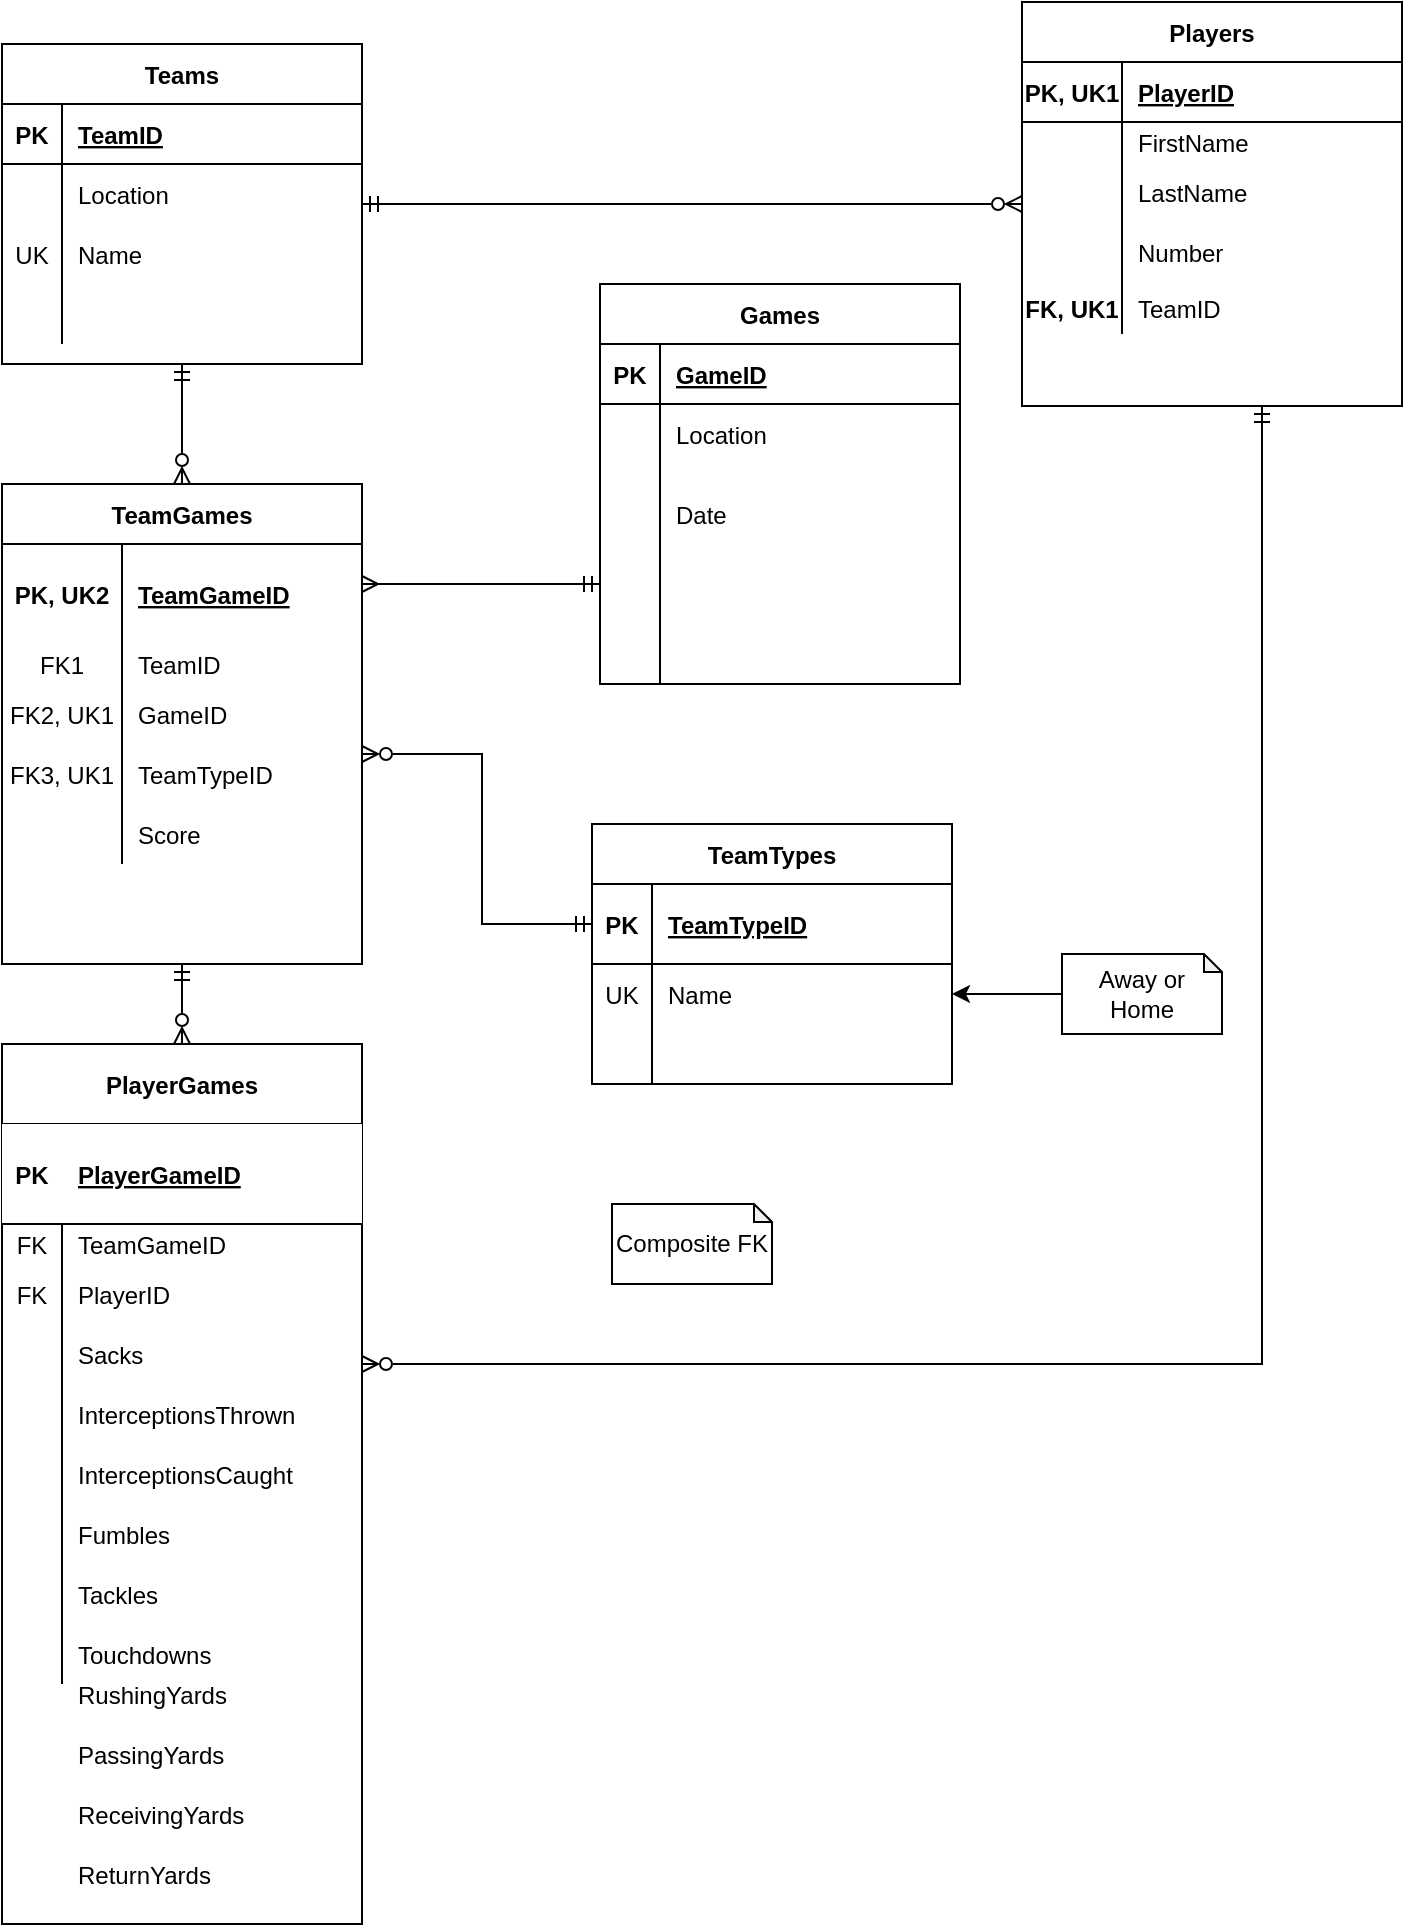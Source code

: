 <mxfile version="15.6.6" type="github">
  <diagram id="rpLcO44KEPqg9fNIF_PO" name="Page-1">
    <mxGraphModel dx="870" dy="626" grid="1" gridSize="10" guides="1" tooltips="1" connect="1" arrows="1" fold="1" page="1" pageScale="1" pageWidth="850" pageHeight="1100" math="0" shadow="0">
      <root>
        <mxCell id="0" />
        <mxCell id="1" parent="0" />
        <mxCell id="sva5IwoeSGfi5e30WyxT-1" style="rounded=0;orthogonalLoop=1;jettySize=auto;html=1;startArrow=ERmandOne;startFill=0;endArrow=ERzeroToMany;endFill=0;strokeColor=default;labelBackgroundColor=default;fontColor=default;" edge="1" parent="1" source="sva5IwoeSGfi5e30WyxT-2" target="sva5IwoeSGfi5e30WyxT-15">
          <mxGeometry relative="1" as="geometry">
            <mxPoint x="280" y="104" as="targetPoint" />
            <mxPoint x="220" y="111.6" as="sourcePoint" />
          </mxGeometry>
        </mxCell>
        <mxCell id="sva5IwoeSGfi5e30WyxT-2" value="Teams" style="shape=table;startSize=30;container=1;collapsible=1;childLayout=tableLayout;fixedRows=1;rowLines=0;fontStyle=1;align=center;resizeLast=1;" vertex="1" parent="1">
          <mxGeometry x="40" y="40" width="180" height="160" as="geometry" />
        </mxCell>
        <mxCell id="sva5IwoeSGfi5e30WyxT-3" value="" style="shape=partialRectangle;collapsible=0;dropTarget=0;pointerEvents=0;fillColor=none;top=0;left=0;bottom=1;right=0;points=[[0,0.5],[1,0.5]];portConstraint=eastwest;align=center;" vertex="1" parent="sva5IwoeSGfi5e30WyxT-2">
          <mxGeometry y="30" width="180" height="30" as="geometry" />
        </mxCell>
        <mxCell id="sva5IwoeSGfi5e30WyxT-4" value="PK" style="shape=partialRectangle;connectable=0;fillColor=none;top=0;left=0;bottom=0;right=0;fontStyle=1;overflow=hidden;align=center;" vertex="1" parent="sva5IwoeSGfi5e30WyxT-3">
          <mxGeometry width="30" height="30" as="geometry">
            <mxRectangle width="30" height="30" as="alternateBounds" />
          </mxGeometry>
        </mxCell>
        <mxCell id="sva5IwoeSGfi5e30WyxT-5" value="TeamID" style="shape=partialRectangle;connectable=0;fillColor=none;top=0;left=0;bottom=0;right=0;align=left;spacingLeft=6;fontStyle=5;overflow=hidden;" vertex="1" parent="sva5IwoeSGfi5e30WyxT-3">
          <mxGeometry x="30" width="150" height="30" as="geometry">
            <mxRectangle width="150" height="30" as="alternateBounds" />
          </mxGeometry>
        </mxCell>
        <mxCell id="sva5IwoeSGfi5e30WyxT-6" value="" style="shape=partialRectangle;collapsible=0;dropTarget=0;pointerEvents=0;fillColor=none;top=0;left=0;bottom=0;right=0;points=[[0,0.5],[1,0.5]];portConstraint=eastwest;align=center;" vertex="1" parent="sva5IwoeSGfi5e30WyxT-2">
          <mxGeometry y="60" width="180" height="30" as="geometry" />
        </mxCell>
        <mxCell id="sva5IwoeSGfi5e30WyxT-7" value="" style="shape=partialRectangle;connectable=0;fillColor=none;top=0;left=0;bottom=0;right=0;editable=1;overflow=hidden;align=center;" vertex="1" parent="sva5IwoeSGfi5e30WyxT-6">
          <mxGeometry width="30" height="30" as="geometry">
            <mxRectangle width="30" height="30" as="alternateBounds" />
          </mxGeometry>
        </mxCell>
        <mxCell id="sva5IwoeSGfi5e30WyxT-8" value="Location" style="shape=partialRectangle;connectable=0;fillColor=none;top=0;left=0;bottom=0;right=0;align=left;spacingLeft=6;overflow=hidden;" vertex="1" parent="sva5IwoeSGfi5e30WyxT-6">
          <mxGeometry x="30" width="150" height="30" as="geometry">
            <mxRectangle width="150" height="30" as="alternateBounds" />
          </mxGeometry>
        </mxCell>
        <mxCell id="sva5IwoeSGfi5e30WyxT-9" value="" style="shape=partialRectangle;collapsible=0;dropTarget=0;pointerEvents=0;fillColor=none;top=0;left=0;bottom=0;right=0;points=[[0,0.5],[1,0.5]];portConstraint=eastwest;align=center;" vertex="1" parent="sva5IwoeSGfi5e30WyxT-2">
          <mxGeometry y="90" width="180" height="30" as="geometry" />
        </mxCell>
        <mxCell id="sva5IwoeSGfi5e30WyxT-10" value="UK" style="shape=partialRectangle;connectable=0;fillColor=none;top=0;left=0;bottom=0;right=0;editable=1;overflow=hidden;align=center;" vertex="1" parent="sva5IwoeSGfi5e30WyxT-9">
          <mxGeometry width="30" height="30" as="geometry">
            <mxRectangle width="30" height="30" as="alternateBounds" />
          </mxGeometry>
        </mxCell>
        <mxCell id="sva5IwoeSGfi5e30WyxT-11" value="Name" style="shape=partialRectangle;connectable=0;fillColor=none;top=0;left=0;bottom=0;right=0;align=left;spacingLeft=6;overflow=hidden;" vertex="1" parent="sva5IwoeSGfi5e30WyxT-9">
          <mxGeometry x="30" width="150" height="30" as="geometry">
            <mxRectangle width="150" height="30" as="alternateBounds" />
          </mxGeometry>
        </mxCell>
        <mxCell id="sva5IwoeSGfi5e30WyxT-12" value="" style="shape=partialRectangle;collapsible=0;dropTarget=0;pointerEvents=0;fillColor=none;top=0;left=0;bottom=0;right=0;points=[[0,0.5],[1,0.5]];portConstraint=eastwest;align=center;" vertex="1" parent="sva5IwoeSGfi5e30WyxT-2">
          <mxGeometry y="120" width="180" height="30" as="geometry" />
        </mxCell>
        <mxCell id="sva5IwoeSGfi5e30WyxT-13" value="" style="shape=partialRectangle;connectable=0;fillColor=none;top=0;left=0;bottom=0;right=0;editable=1;overflow=hidden;align=center;" vertex="1" parent="sva5IwoeSGfi5e30WyxT-12">
          <mxGeometry width="30" height="30" as="geometry">
            <mxRectangle width="30" height="30" as="alternateBounds" />
          </mxGeometry>
        </mxCell>
        <mxCell id="sva5IwoeSGfi5e30WyxT-14" value="" style="shape=partialRectangle;connectable=0;fillColor=none;top=0;left=0;bottom=0;right=0;align=left;spacingLeft=6;overflow=hidden;" vertex="1" parent="sva5IwoeSGfi5e30WyxT-12">
          <mxGeometry x="30" width="150" height="30" as="geometry">
            <mxRectangle width="150" height="30" as="alternateBounds" />
          </mxGeometry>
        </mxCell>
        <mxCell id="sva5IwoeSGfi5e30WyxT-15" value="Players" style="shape=table;startSize=30;container=1;collapsible=1;childLayout=tableLayout;fixedRows=1;rowLines=0;fontStyle=1;align=center;resizeLast=1;fillColor=default;strokeColor=default;fontColor=default;" vertex="1" parent="1">
          <mxGeometry x="550" y="19" width="190" height="202" as="geometry" />
        </mxCell>
        <mxCell id="sva5IwoeSGfi5e30WyxT-16" value="" style="shape=partialRectangle;collapsible=0;dropTarget=0;pointerEvents=0;fillColor=none;top=0;left=0;bottom=1;right=0;points=[[0,0.5],[1,0.5]];portConstraint=eastwest;align=center;" vertex="1" parent="sva5IwoeSGfi5e30WyxT-15">
          <mxGeometry y="30" width="190" height="30" as="geometry" />
        </mxCell>
        <mxCell id="sva5IwoeSGfi5e30WyxT-17" value="PK, UK1" style="shape=partialRectangle;connectable=0;fillColor=none;top=0;left=0;bottom=0;right=0;fontStyle=1;overflow=hidden;align=center;fontColor=default;strokeColor=default;" vertex="1" parent="sva5IwoeSGfi5e30WyxT-16">
          <mxGeometry width="50" height="30" as="geometry">
            <mxRectangle width="50" height="30" as="alternateBounds" />
          </mxGeometry>
        </mxCell>
        <mxCell id="sva5IwoeSGfi5e30WyxT-18" value="PlayerID" style="shape=partialRectangle;connectable=0;fillColor=none;top=0;left=0;bottom=0;right=0;align=left;spacingLeft=6;fontStyle=5;overflow=hidden;" vertex="1" parent="sva5IwoeSGfi5e30WyxT-16">
          <mxGeometry x="50" width="140" height="30" as="geometry">
            <mxRectangle width="140" height="30" as="alternateBounds" />
          </mxGeometry>
        </mxCell>
        <mxCell id="sva5IwoeSGfi5e30WyxT-19" value="" style="shape=partialRectangle;collapsible=0;dropTarget=0;pointerEvents=0;fillColor=none;top=0;left=0;bottom=0;right=0;points=[[0,0.5],[1,0.5]];portConstraint=eastwest;align=center;" vertex="1" parent="sva5IwoeSGfi5e30WyxT-15">
          <mxGeometry y="60" width="190" height="20" as="geometry" />
        </mxCell>
        <mxCell id="sva5IwoeSGfi5e30WyxT-20" value="" style="shape=partialRectangle;connectable=0;fillColor=none;top=0;left=0;bottom=0;right=0;editable=1;overflow=hidden;align=center;" vertex="1" parent="sva5IwoeSGfi5e30WyxT-19">
          <mxGeometry width="50" height="20" as="geometry">
            <mxRectangle width="50" height="20" as="alternateBounds" />
          </mxGeometry>
        </mxCell>
        <mxCell id="sva5IwoeSGfi5e30WyxT-21" value="FirstName" style="shape=partialRectangle;connectable=0;fillColor=none;top=0;left=0;bottom=0;right=0;align=left;spacingLeft=6;overflow=hidden;" vertex="1" parent="sva5IwoeSGfi5e30WyxT-19">
          <mxGeometry x="50" width="140" height="20" as="geometry">
            <mxRectangle width="140" height="20" as="alternateBounds" />
          </mxGeometry>
        </mxCell>
        <mxCell id="sva5IwoeSGfi5e30WyxT-22" value="" style="shape=partialRectangle;collapsible=0;dropTarget=0;pointerEvents=0;fillColor=none;top=0;left=0;bottom=0;right=0;points=[[0,0.5],[1,0.5]];portConstraint=eastwest;align=center;" vertex="1" parent="sva5IwoeSGfi5e30WyxT-15">
          <mxGeometry y="80" width="190" height="30" as="geometry" />
        </mxCell>
        <mxCell id="sva5IwoeSGfi5e30WyxT-23" value="" style="shape=partialRectangle;connectable=0;fillColor=none;top=0;left=0;bottom=0;right=0;editable=1;overflow=hidden;align=center;" vertex="1" parent="sva5IwoeSGfi5e30WyxT-22">
          <mxGeometry width="50" height="30" as="geometry">
            <mxRectangle width="50" height="30" as="alternateBounds" />
          </mxGeometry>
        </mxCell>
        <mxCell id="sva5IwoeSGfi5e30WyxT-24" value="LastName" style="shape=partialRectangle;connectable=0;fillColor=none;top=0;left=0;bottom=0;right=0;align=left;spacingLeft=6;overflow=hidden;" vertex="1" parent="sva5IwoeSGfi5e30WyxT-22">
          <mxGeometry x="50" width="140" height="30" as="geometry">
            <mxRectangle width="140" height="30" as="alternateBounds" />
          </mxGeometry>
        </mxCell>
        <mxCell id="sva5IwoeSGfi5e30WyxT-25" value="" style="shape=partialRectangle;collapsible=0;dropTarget=0;pointerEvents=0;fillColor=none;top=0;left=0;bottom=0;right=0;points=[[0,0.5],[1,0.5]];portConstraint=eastwest;align=center;" vertex="1" parent="sva5IwoeSGfi5e30WyxT-15">
          <mxGeometry y="110" width="190" height="30" as="geometry" />
        </mxCell>
        <mxCell id="sva5IwoeSGfi5e30WyxT-26" value="" style="shape=partialRectangle;connectable=0;fillColor=none;top=0;left=0;bottom=0;right=0;editable=1;overflow=hidden;align=center;" vertex="1" parent="sva5IwoeSGfi5e30WyxT-25">
          <mxGeometry width="50" height="30" as="geometry">
            <mxRectangle width="50" height="30" as="alternateBounds" />
          </mxGeometry>
        </mxCell>
        <mxCell id="sva5IwoeSGfi5e30WyxT-27" value="Number" style="shape=partialRectangle;connectable=0;fillColor=none;top=0;left=0;bottom=0;right=0;align=left;spacingLeft=6;overflow=hidden;" vertex="1" parent="sva5IwoeSGfi5e30WyxT-25">
          <mxGeometry x="50" width="140" height="30" as="geometry">
            <mxRectangle width="140" height="30" as="alternateBounds" />
          </mxGeometry>
        </mxCell>
        <mxCell id="sva5IwoeSGfi5e30WyxT-107" value="" style="shape=partialRectangle;collapsible=0;dropTarget=0;pointerEvents=0;fillColor=none;top=0;left=0;bottom=0;right=0;points=[[0,0.5],[1,0.5]];portConstraint=eastwest;" vertex="1" parent="sva5IwoeSGfi5e30WyxT-15">
          <mxGeometry y="140" width="190" height="26" as="geometry" />
        </mxCell>
        <mxCell id="sva5IwoeSGfi5e30WyxT-108" value="FK, UK1" style="shape=partialRectangle;connectable=0;fillColor=none;top=0;left=0;bottom=0;right=0;fontStyle=1;overflow=hidden;fontColor=default;" vertex="1" parent="sva5IwoeSGfi5e30WyxT-107">
          <mxGeometry width="50" height="26" as="geometry">
            <mxRectangle width="50" height="26" as="alternateBounds" />
          </mxGeometry>
        </mxCell>
        <mxCell id="sva5IwoeSGfi5e30WyxT-109" value="TeamID" style="shape=partialRectangle;connectable=0;fillColor=none;top=0;left=0;bottom=0;right=0;align=left;spacingLeft=6;fontStyle=0;overflow=hidden;" vertex="1" parent="sva5IwoeSGfi5e30WyxT-107">
          <mxGeometry x="50" width="140" height="26" as="geometry">
            <mxRectangle width="140" height="26" as="alternateBounds" />
          </mxGeometry>
        </mxCell>
        <mxCell id="sva5IwoeSGfi5e30WyxT-29" value="TeamTypes" style="shape=table;startSize=30;container=1;collapsible=1;childLayout=tableLayout;fixedRows=1;rowLines=0;fontStyle=1;align=center;resizeLast=1;fillColor=default;strokeColor=default;fontColor=default;" vertex="1" parent="1">
          <mxGeometry x="335" y="430" width="180" height="130" as="geometry" />
        </mxCell>
        <mxCell id="sva5IwoeSGfi5e30WyxT-30" value="" style="shape=partialRectangle;collapsible=0;dropTarget=0;pointerEvents=0;fillColor=none;top=0;left=0;bottom=1;right=0;points=[[0,0.5],[1,0.5]];portConstraint=eastwest;align=center;" vertex="1" parent="sva5IwoeSGfi5e30WyxT-29">
          <mxGeometry y="30" width="180" height="40" as="geometry" />
        </mxCell>
        <mxCell id="sva5IwoeSGfi5e30WyxT-31" value="PK" style="shape=partialRectangle;connectable=0;fillColor=none;top=0;left=0;bottom=0;right=0;fontStyle=1;overflow=hidden;align=center;" vertex="1" parent="sva5IwoeSGfi5e30WyxT-30">
          <mxGeometry width="30" height="40" as="geometry">
            <mxRectangle width="30" height="40" as="alternateBounds" />
          </mxGeometry>
        </mxCell>
        <mxCell id="sva5IwoeSGfi5e30WyxT-32" value="TeamTypeID" style="shape=partialRectangle;connectable=0;fillColor=none;top=0;left=0;bottom=0;right=0;align=left;spacingLeft=6;fontStyle=5;overflow=hidden;" vertex="1" parent="sva5IwoeSGfi5e30WyxT-30">
          <mxGeometry x="30" width="150" height="40" as="geometry">
            <mxRectangle width="150" height="40" as="alternateBounds" />
          </mxGeometry>
        </mxCell>
        <mxCell id="sva5IwoeSGfi5e30WyxT-33" value="" style="shape=partialRectangle;collapsible=0;dropTarget=0;pointerEvents=0;fillColor=none;top=0;left=0;bottom=0;right=0;points=[[0,0.5],[1,0.5]];portConstraint=eastwest;align=center;" vertex="1" parent="sva5IwoeSGfi5e30WyxT-29">
          <mxGeometry y="70" width="180" height="30" as="geometry" />
        </mxCell>
        <mxCell id="sva5IwoeSGfi5e30WyxT-34" value="UK" style="shape=partialRectangle;connectable=0;fillColor=none;top=0;left=0;bottom=0;right=0;editable=1;overflow=hidden;align=center;fontColor=default;" vertex="1" parent="sva5IwoeSGfi5e30WyxT-33">
          <mxGeometry width="30" height="30" as="geometry">
            <mxRectangle width="30" height="30" as="alternateBounds" />
          </mxGeometry>
        </mxCell>
        <mxCell id="sva5IwoeSGfi5e30WyxT-35" value="Name" style="shape=partialRectangle;connectable=0;fillColor=none;top=0;left=0;bottom=0;right=0;align=left;spacingLeft=6;overflow=hidden;strokeColor=default;fontColor=default;" vertex="1" parent="sva5IwoeSGfi5e30WyxT-33">
          <mxGeometry x="30" width="150" height="30" as="geometry">
            <mxRectangle width="150" height="30" as="alternateBounds" />
          </mxGeometry>
        </mxCell>
        <mxCell id="sva5IwoeSGfi5e30WyxT-36" value="" style="shape=partialRectangle;collapsible=0;dropTarget=0;pointerEvents=0;fillColor=none;top=0;left=0;bottom=0;right=0;points=[[0,0.5],[1,0.5]];portConstraint=eastwest;align=center;" vertex="1" parent="sva5IwoeSGfi5e30WyxT-29">
          <mxGeometry y="100" width="180" height="30" as="geometry" />
        </mxCell>
        <mxCell id="sva5IwoeSGfi5e30WyxT-37" value="" style="shape=partialRectangle;connectable=0;fillColor=none;top=0;left=0;bottom=0;right=0;editable=1;overflow=hidden;align=center;" vertex="1" parent="sva5IwoeSGfi5e30WyxT-36">
          <mxGeometry width="30" height="30" as="geometry">
            <mxRectangle width="30" height="30" as="alternateBounds" />
          </mxGeometry>
        </mxCell>
        <mxCell id="sva5IwoeSGfi5e30WyxT-38" value="" style="shape=partialRectangle;connectable=0;fillColor=none;top=0;left=0;bottom=0;right=0;align=left;spacingLeft=6;overflow=hidden;strokeColor=default;fontColor=default;" vertex="1" parent="sva5IwoeSGfi5e30WyxT-36">
          <mxGeometry x="30" width="150" height="30" as="geometry">
            <mxRectangle width="150" height="30" as="alternateBounds" />
          </mxGeometry>
        </mxCell>
        <mxCell id="sva5IwoeSGfi5e30WyxT-42" value="PlayerGames" style="shape=table;startSize=40;container=1;collapsible=1;childLayout=tableLayout;fixedRows=1;rowLines=0;fontStyle=1;align=center;resizeLast=1;fillColor=default;strokeColor=default;fontColor=default;" vertex="1" parent="1">
          <mxGeometry x="40" y="540" width="180" height="440" as="geometry" />
        </mxCell>
        <mxCell id="sva5IwoeSGfi5e30WyxT-43" value="" style="shape=partialRectangle;collapsible=0;dropTarget=0;pointerEvents=0;fillColor=default;top=0;left=0;bottom=1;right=0;points=[[0,0.5],[1,0.5]];portConstraint=eastwest;align=center;strokeColor=default;fontColor=default;" vertex="1" parent="sva5IwoeSGfi5e30WyxT-42">
          <mxGeometry y="40" width="180" height="50" as="geometry" />
        </mxCell>
        <mxCell id="sva5IwoeSGfi5e30WyxT-44" value="PK" style="shape=partialRectangle;connectable=0;fillColor=none;top=0;left=0;bottom=0;right=0;fontStyle=1;overflow=hidden;align=center;strokeColor=default;fontColor=default;" vertex="1" parent="sva5IwoeSGfi5e30WyxT-43">
          <mxGeometry width="30" height="50" as="geometry">
            <mxRectangle width="30" height="50" as="alternateBounds" />
          </mxGeometry>
        </mxCell>
        <mxCell id="sva5IwoeSGfi5e30WyxT-45" value="PlayerGameID" style="shape=partialRectangle;connectable=0;fillColor=none;top=0;left=0;bottom=0;right=0;align=left;spacingLeft=6;fontStyle=5;overflow=hidden;" vertex="1" parent="sva5IwoeSGfi5e30WyxT-43">
          <mxGeometry x="30" width="150" height="50" as="geometry">
            <mxRectangle width="150" height="50" as="alternateBounds" />
          </mxGeometry>
        </mxCell>
        <mxCell id="sva5IwoeSGfi5e30WyxT-46" value="" style="shape=partialRectangle;collapsible=0;dropTarget=0;pointerEvents=0;fillColor=none;top=0;left=0;bottom=0;right=0;points=[[0,0.5],[1,0.5]];portConstraint=eastwest;align=center;strokeColor=default;fontColor=default;" vertex="1" parent="sva5IwoeSGfi5e30WyxT-42">
          <mxGeometry y="90" width="180" height="20" as="geometry" />
        </mxCell>
        <mxCell id="sva5IwoeSGfi5e30WyxT-47" value="FK" style="shape=partialRectangle;connectable=0;fillColor=none;top=0;left=0;bottom=0;right=0;editable=1;overflow=hidden;align=center;strokeColor=default;fontColor=default;" vertex="1" parent="sva5IwoeSGfi5e30WyxT-46">
          <mxGeometry width="30" height="20" as="geometry">
            <mxRectangle width="30" height="20" as="alternateBounds" />
          </mxGeometry>
        </mxCell>
        <mxCell id="sva5IwoeSGfi5e30WyxT-48" value="TeamGameID" style="shape=partialRectangle;connectable=0;fillColor=none;top=0;left=0;bottom=0;right=0;align=left;spacingLeft=6;overflow=hidden;" vertex="1" parent="sva5IwoeSGfi5e30WyxT-46">
          <mxGeometry x="30" width="150" height="20" as="geometry">
            <mxRectangle width="150" height="20" as="alternateBounds" />
          </mxGeometry>
        </mxCell>
        <mxCell id="sva5IwoeSGfi5e30WyxT-49" value="" style="shape=partialRectangle;collapsible=0;dropTarget=0;pointerEvents=0;fillColor=none;top=0;left=0;bottom=0;right=0;points=[[0,0.5],[1,0.5]];portConstraint=eastwest;align=center;" vertex="1" parent="sva5IwoeSGfi5e30WyxT-42">
          <mxGeometry y="110" width="180" height="30" as="geometry" />
        </mxCell>
        <mxCell id="sva5IwoeSGfi5e30WyxT-50" value="FK" style="shape=partialRectangle;connectable=0;fillColor=none;top=0;left=0;bottom=0;right=0;editable=1;overflow=hidden;align=center;" vertex="1" parent="sva5IwoeSGfi5e30WyxT-49">
          <mxGeometry width="30" height="30" as="geometry">
            <mxRectangle width="30" height="30" as="alternateBounds" />
          </mxGeometry>
        </mxCell>
        <mxCell id="sva5IwoeSGfi5e30WyxT-51" value="PlayerID" style="shape=partialRectangle;connectable=0;fillColor=none;top=0;left=0;bottom=0;right=0;align=left;spacingLeft=6;overflow=hidden;" vertex="1" parent="sva5IwoeSGfi5e30WyxT-49">
          <mxGeometry x="30" width="150" height="30" as="geometry">
            <mxRectangle width="150" height="30" as="alternateBounds" />
          </mxGeometry>
        </mxCell>
        <mxCell id="sva5IwoeSGfi5e30WyxT-52" value="" style="shape=partialRectangle;collapsible=0;dropTarget=0;pointerEvents=0;fillColor=none;top=0;left=0;bottom=0;right=0;points=[[0,0.5],[1,0.5]];portConstraint=eastwest;" vertex="1" parent="sva5IwoeSGfi5e30WyxT-42">
          <mxGeometry y="140" width="180" height="30" as="geometry" />
        </mxCell>
        <mxCell id="sva5IwoeSGfi5e30WyxT-53" value="" style="shape=partialRectangle;connectable=0;fillColor=none;top=0;left=0;bottom=0;right=0;editable=1;overflow=hidden;" vertex="1" parent="sva5IwoeSGfi5e30WyxT-52">
          <mxGeometry width="30" height="30" as="geometry">
            <mxRectangle width="30" height="30" as="alternateBounds" />
          </mxGeometry>
        </mxCell>
        <mxCell id="sva5IwoeSGfi5e30WyxT-54" value="Sacks" style="shape=partialRectangle;connectable=0;fillColor=none;top=0;left=0;bottom=0;right=0;align=left;spacingLeft=6;overflow=hidden;fontColor=default;" vertex="1" parent="sva5IwoeSGfi5e30WyxT-52">
          <mxGeometry x="30" width="150" height="30" as="geometry">
            <mxRectangle width="150" height="30" as="alternateBounds" />
          </mxGeometry>
        </mxCell>
        <mxCell id="sva5IwoeSGfi5e30WyxT-55" value="" style="shape=partialRectangle;collapsible=0;dropTarget=0;pointerEvents=0;fillColor=none;top=0;left=0;bottom=0;right=0;points=[[0,0.5],[1,0.5]];portConstraint=eastwest;" vertex="1" parent="sva5IwoeSGfi5e30WyxT-42">
          <mxGeometry y="170" width="180" height="30" as="geometry" />
        </mxCell>
        <mxCell id="sva5IwoeSGfi5e30WyxT-56" value="" style="shape=partialRectangle;connectable=0;fillColor=none;top=0;left=0;bottom=0;right=0;editable=1;overflow=hidden;" vertex="1" parent="sva5IwoeSGfi5e30WyxT-55">
          <mxGeometry width="30" height="30" as="geometry">
            <mxRectangle width="30" height="30" as="alternateBounds" />
          </mxGeometry>
        </mxCell>
        <mxCell id="sva5IwoeSGfi5e30WyxT-57" value="InterceptionsThrown" style="shape=partialRectangle;connectable=0;fillColor=none;top=0;left=0;bottom=0;right=0;align=left;spacingLeft=6;overflow=hidden;" vertex="1" parent="sva5IwoeSGfi5e30WyxT-55">
          <mxGeometry x="30" width="150" height="30" as="geometry">
            <mxRectangle width="150" height="30" as="alternateBounds" />
          </mxGeometry>
        </mxCell>
        <mxCell id="sva5IwoeSGfi5e30WyxT-58" value="" style="shape=partialRectangle;collapsible=0;dropTarget=0;pointerEvents=0;fillColor=none;top=0;left=0;bottom=0;right=0;points=[[0,0.5],[1,0.5]];portConstraint=eastwest;" vertex="1" parent="sva5IwoeSGfi5e30WyxT-42">
          <mxGeometry y="200" width="180" height="30" as="geometry" />
        </mxCell>
        <mxCell id="sva5IwoeSGfi5e30WyxT-59" value="" style="shape=partialRectangle;connectable=0;fillColor=none;top=0;left=0;bottom=0;right=0;editable=1;overflow=hidden;" vertex="1" parent="sva5IwoeSGfi5e30WyxT-58">
          <mxGeometry width="30" height="30" as="geometry">
            <mxRectangle width="30" height="30" as="alternateBounds" />
          </mxGeometry>
        </mxCell>
        <mxCell id="sva5IwoeSGfi5e30WyxT-60" value="InterceptionsCaught" style="shape=partialRectangle;connectable=0;fillColor=none;top=0;left=0;bottom=0;right=0;align=left;spacingLeft=6;overflow=hidden;" vertex="1" parent="sva5IwoeSGfi5e30WyxT-58">
          <mxGeometry x="30" width="150" height="30" as="geometry">
            <mxRectangle width="150" height="30" as="alternateBounds" />
          </mxGeometry>
        </mxCell>
        <mxCell id="sva5IwoeSGfi5e30WyxT-61" value="" style="shape=partialRectangle;collapsible=0;dropTarget=0;pointerEvents=0;fillColor=none;top=0;left=0;bottom=0;right=0;points=[[0,0.5],[1,0.5]];portConstraint=eastwest;" vertex="1" parent="sva5IwoeSGfi5e30WyxT-42">
          <mxGeometry y="230" width="180" height="30" as="geometry" />
        </mxCell>
        <mxCell id="sva5IwoeSGfi5e30WyxT-62" value="" style="shape=partialRectangle;connectable=0;fillColor=none;top=0;left=0;bottom=0;right=0;editable=1;overflow=hidden;" vertex="1" parent="sva5IwoeSGfi5e30WyxT-61">
          <mxGeometry width="30" height="30" as="geometry">
            <mxRectangle width="30" height="30" as="alternateBounds" />
          </mxGeometry>
        </mxCell>
        <mxCell id="sva5IwoeSGfi5e30WyxT-63" value="Fumbles" style="shape=partialRectangle;connectable=0;fillColor=none;top=0;left=0;bottom=0;right=0;align=left;spacingLeft=6;overflow=hidden;" vertex="1" parent="sva5IwoeSGfi5e30WyxT-61">
          <mxGeometry x="30" width="150" height="30" as="geometry">
            <mxRectangle width="150" height="30" as="alternateBounds" />
          </mxGeometry>
        </mxCell>
        <mxCell id="sva5IwoeSGfi5e30WyxT-64" value="" style="shape=partialRectangle;collapsible=0;dropTarget=0;pointerEvents=0;fillColor=none;top=0;left=0;bottom=0;right=0;points=[[0,0.5],[1,0.5]];portConstraint=eastwest;" vertex="1" parent="sva5IwoeSGfi5e30WyxT-42">
          <mxGeometry y="260" width="180" height="30" as="geometry" />
        </mxCell>
        <mxCell id="sva5IwoeSGfi5e30WyxT-65" value="" style="shape=partialRectangle;connectable=0;fillColor=none;top=0;left=0;bottom=0;right=0;editable=1;overflow=hidden;" vertex="1" parent="sva5IwoeSGfi5e30WyxT-64">
          <mxGeometry width="30" height="30" as="geometry">
            <mxRectangle width="30" height="30" as="alternateBounds" />
          </mxGeometry>
        </mxCell>
        <mxCell id="sva5IwoeSGfi5e30WyxT-66" value="Tackles" style="shape=partialRectangle;connectable=0;fillColor=none;top=0;left=0;bottom=0;right=0;align=left;spacingLeft=6;overflow=hidden;" vertex="1" parent="sva5IwoeSGfi5e30WyxT-64">
          <mxGeometry x="30" width="150" height="30" as="geometry">
            <mxRectangle width="150" height="30" as="alternateBounds" />
          </mxGeometry>
        </mxCell>
        <mxCell id="sva5IwoeSGfi5e30WyxT-67" value="" style="shape=partialRectangle;collapsible=0;dropTarget=0;pointerEvents=0;fillColor=none;top=0;left=0;bottom=0;right=0;points=[[0,0.5],[1,0.5]];portConstraint=eastwest;align=center;" vertex="1" parent="sva5IwoeSGfi5e30WyxT-42">
          <mxGeometry y="290" width="180" height="30" as="geometry" />
        </mxCell>
        <mxCell id="sva5IwoeSGfi5e30WyxT-68" value="" style="shape=partialRectangle;connectable=0;fillColor=none;top=0;left=0;bottom=0;right=0;editable=1;overflow=hidden;align=center;" vertex="1" parent="sva5IwoeSGfi5e30WyxT-67">
          <mxGeometry width="30" height="30" as="geometry">
            <mxRectangle width="30" height="30" as="alternateBounds" />
          </mxGeometry>
        </mxCell>
        <mxCell id="sva5IwoeSGfi5e30WyxT-69" value="Touchdowns" style="shape=partialRectangle;connectable=0;fillColor=none;top=0;left=0;bottom=0;right=0;align=left;spacingLeft=6;overflow=hidden;" vertex="1" parent="sva5IwoeSGfi5e30WyxT-67">
          <mxGeometry x="30" width="150" height="30" as="geometry">
            <mxRectangle width="150" height="30" as="alternateBounds" />
          </mxGeometry>
        </mxCell>
        <mxCell id="sva5IwoeSGfi5e30WyxT-70" value="Games" style="shape=table;startSize=30;container=1;collapsible=1;childLayout=tableLayout;fixedRows=1;rowLines=0;fontStyle=1;align=center;resizeLast=1;fillColor=default;strokeColor=default;fontColor=default;" vertex="1" parent="1">
          <mxGeometry x="339" y="160" width="180" height="200" as="geometry" />
        </mxCell>
        <mxCell id="sva5IwoeSGfi5e30WyxT-71" value="" style="shape=partialRectangle;collapsible=0;dropTarget=0;pointerEvents=0;fillColor=none;top=0;left=0;bottom=1;right=0;points=[[0,0.5],[1,0.5]];portConstraint=eastwest;align=center;" vertex="1" parent="sva5IwoeSGfi5e30WyxT-70">
          <mxGeometry y="30" width="180" height="30" as="geometry" />
        </mxCell>
        <mxCell id="sva5IwoeSGfi5e30WyxT-72" value="PK" style="shape=partialRectangle;connectable=0;fillColor=none;top=0;left=0;bottom=0;right=0;fontStyle=1;overflow=hidden;align=center;" vertex="1" parent="sva5IwoeSGfi5e30WyxT-71">
          <mxGeometry width="30" height="30" as="geometry">
            <mxRectangle width="30" height="30" as="alternateBounds" />
          </mxGeometry>
        </mxCell>
        <mxCell id="sva5IwoeSGfi5e30WyxT-73" value="GameID" style="shape=partialRectangle;connectable=0;fillColor=none;top=0;left=0;bottom=0;right=0;align=left;spacingLeft=6;fontStyle=5;overflow=hidden;" vertex="1" parent="sva5IwoeSGfi5e30WyxT-71">
          <mxGeometry x="30" width="150" height="30" as="geometry">
            <mxRectangle width="150" height="30" as="alternateBounds" />
          </mxGeometry>
        </mxCell>
        <mxCell id="sva5IwoeSGfi5e30WyxT-74" value="" style="shape=partialRectangle;collapsible=0;dropTarget=0;pointerEvents=0;fillColor=none;top=0;left=0;bottom=0;right=0;points=[[0,0.5],[1,0.5]];portConstraint=eastwest;align=center;" vertex="1" parent="sva5IwoeSGfi5e30WyxT-70">
          <mxGeometry y="60" width="180" height="30" as="geometry" />
        </mxCell>
        <mxCell id="sva5IwoeSGfi5e30WyxT-75" value="" style="shape=partialRectangle;connectable=0;fillColor=none;top=0;left=0;bottom=0;right=0;editable=1;overflow=hidden;align=center;" vertex="1" parent="sva5IwoeSGfi5e30WyxT-74">
          <mxGeometry width="30" height="30" as="geometry">
            <mxRectangle width="30" height="30" as="alternateBounds" />
          </mxGeometry>
        </mxCell>
        <mxCell id="sva5IwoeSGfi5e30WyxT-76" value="Location" style="shape=partialRectangle;connectable=0;fillColor=none;top=0;left=0;bottom=0;right=0;align=left;spacingLeft=6;overflow=hidden;" vertex="1" parent="sva5IwoeSGfi5e30WyxT-74">
          <mxGeometry x="30" width="150" height="30" as="geometry">
            <mxRectangle width="150" height="30" as="alternateBounds" />
          </mxGeometry>
        </mxCell>
        <mxCell id="sva5IwoeSGfi5e30WyxT-77" value="" style="shape=partialRectangle;collapsible=0;dropTarget=0;pointerEvents=0;fillColor=none;top=0;left=0;bottom=0;right=0;points=[[0,0.5],[1,0.5]];portConstraint=eastwest;align=center;" vertex="1" parent="sva5IwoeSGfi5e30WyxT-70">
          <mxGeometry y="90" width="180" height="50" as="geometry" />
        </mxCell>
        <mxCell id="sva5IwoeSGfi5e30WyxT-78" value="" style="shape=partialRectangle;connectable=0;fillColor=none;top=0;left=0;bottom=0;right=0;editable=1;overflow=hidden;align=center;" vertex="1" parent="sva5IwoeSGfi5e30WyxT-77">
          <mxGeometry width="30" height="50" as="geometry">
            <mxRectangle width="30" height="50" as="alternateBounds" />
          </mxGeometry>
        </mxCell>
        <mxCell id="sva5IwoeSGfi5e30WyxT-79" value="Date" style="shape=partialRectangle;connectable=0;fillColor=none;top=0;left=0;bottom=0;right=0;align=left;spacingLeft=6;overflow=hidden;" vertex="1" parent="sva5IwoeSGfi5e30WyxT-77">
          <mxGeometry x="30" width="150" height="50" as="geometry">
            <mxRectangle width="150" height="50" as="alternateBounds" />
          </mxGeometry>
        </mxCell>
        <mxCell id="sva5IwoeSGfi5e30WyxT-80" value="" style="shape=partialRectangle;collapsible=0;dropTarget=0;pointerEvents=0;fillColor=none;top=0;left=0;bottom=0;right=0;points=[[0,0.5],[1,0.5]];portConstraint=eastwest;align=center;" vertex="1" parent="sva5IwoeSGfi5e30WyxT-70">
          <mxGeometry y="140" width="180" height="20" as="geometry" />
        </mxCell>
        <mxCell id="sva5IwoeSGfi5e30WyxT-81" value="" style="shape=partialRectangle;connectable=0;fillColor=none;top=0;left=0;bottom=0;right=0;editable=1;overflow=hidden;align=center;strokeColor=default;fontColor=default;" vertex="1" parent="sva5IwoeSGfi5e30WyxT-80">
          <mxGeometry width="30" height="20" as="geometry">
            <mxRectangle width="30" height="20" as="alternateBounds" />
          </mxGeometry>
        </mxCell>
        <mxCell id="sva5IwoeSGfi5e30WyxT-82" value="" style="shape=partialRectangle;connectable=0;fillColor=none;top=0;left=0;bottom=0;right=0;align=left;spacingLeft=6;overflow=hidden;strokeColor=default;fontColor=default;" vertex="1" parent="sva5IwoeSGfi5e30WyxT-80">
          <mxGeometry x="30" width="150" height="20" as="geometry">
            <mxRectangle width="150" height="20" as="alternateBounds" />
          </mxGeometry>
        </mxCell>
        <mxCell id="sva5IwoeSGfi5e30WyxT-39" value="" style="shape=partialRectangle;collapsible=0;dropTarget=0;pointerEvents=0;fillColor=none;top=0;left=0;bottom=0;right=0;points=[[0,0.5],[1,0.5]];portConstraint=eastwest;align=center;" vertex="1" parent="sva5IwoeSGfi5e30WyxT-70">
          <mxGeometry y="160" width="180" height="40" as="geometry" />
        </mxCell>
        <mxCell id="sva5IwoeSGfi5e30WyxT-40" value="" style="shape=partialRectangle;connectable=0;fillColor=none;top=0;left=0;bottom=0;right=0;editable=1;overflow=hidden;align=center;strokeColor=default;fontColor=default;" vertex="1" parent="sva5IwoeSGfi5e30WyxT-39">
          <mxGeometry width="30" height="40" as="geometry">
            <mxRectangle width="30" height="40" as="alternateBounds" />
          </mxGeometry>
        </mxCell>
        <mxCell id="sva5IwoeSGfi5e30WyxT-41" value="" style="shape=partialRectangle;connectable=0;fillColor=none;top=0;left=0;bottom=0;right=0;align=left;spacingLeft=6;overflow=hidden;strokeColor=default;fontColor=default;" vertex="1" parent="sva5IwoeSGfi5e30WyxT-39">
          <mxGeometry x="30" width="150" height="40" as="geometry">
            <mxRectangle width="150" height="40" as="alternateBounds" />
          </mxGeometry>
        </mxCell>
        <mxCell id="sva5IwoeSGfi5e30WyxT-83" style="edgeStyle=orthogonalEdgeStyle;rounded=0;orthogonalLoop=1;jettySize=auto;html=1;startArrow=ERmandOne;startFill=0;endArrow=ERzeroToMany;endFill=0;strokeColor=default;labelBackgroundColor=default;fontColor=default;" edge="1" parent="1" source="sva5IwoeSGfi5e30WyxT-29" target="sva5IwoeSGfi5e30WyxT-97">
          <mxGeometry relative="1" as="geometry">
            <mxPoint x="500" y="620" as="sourcePoint" />
            <mxPoint x="240" y="410" as="targetPoint" />
            <Array as="points">
              <mxPoint x="280" y="480" />
              <mxPoint x="280" y="395" />
            </Array>
          </mxGeometry>
        </mxCell>
        <mxCell id="sva5IwoeSGfi5e30WyxT-84" value="" style="edgeStyle=orthogonalEdgeStyle;rounded=0;orthogonalLoop=1;jettySize=auto;html=1;startArrow=ERmandOne;startFill=0;endArrow=ERmany;endFill=0;strokeColor=default;labelBackgroundColor=default;fontColor=default;targetPerimeterSpacing=0;endSize=6;" edge="1" parent="1" source="sva5IwoeSGfi5e30WyxT-70" target="sva5IwoeSGfi5e30WyxT-87">
          <mxGeometry relative="1" as="geometry">
            <mxPoint x="320" y="290" as="sourcePoint" />
            <mxPoint x="260" y="295" as="targetPoint" />
            <Array as="points">
              <mxPoint x="320" y="310" />
              <mxPoint x="320" y="310" />
            </Array>
          </mxGeometry>
        </mxCell>
        <mxCell id="sva5IwoeSGfi5e30WyxT-85" value="" style="edgeStyle=orthogonalEdgeStyle;rounded=0;orthogonalLoop=1;jettySize=auto;html=1;startArrow=ERmandOne;startFill=0;endArrow=ERzeroToMany;endFill=0;entryX=0.5;entryY=0;entryDx=0;entryDy=0;exitX=0.5;exitY=1;exitDx=0;exitDy=0;" edge="1" parent="1" source="sva5IwoeSGfi5e30WyxT-87" target="sva5IwoeSGfi5e30WyxT-42">
          <mxGeometry relative="1" as="geometry">
            <mxPoint x="340" y="510" as="sourcePoint" />
            <mxPoint x="390" y="540" as="targetPoint" />
          </mxGeometry>
        </mxCell>
        <mxCell id="sva5IwoeSGfi5e30WyxT-86" style="edgeStyle=orthogonalEdgeStyle;rounded=0;orthogonalLoop=1;jettySize=auto;html=1;startArrow=ERmandOne;startFill=0;endArrow=ERzeroToMany;endFill=0;exitX=0.5;exitY=1;exitDx=0;exitDy=0;" edge="1" parent="1" source="sva5IwoeSGfi5e30WyxT-2" target="sva5IwoeSGfi5e30WyxT-87">
          <mxGeometry relative="1" as="geometry">
            <mxPoint x="330" y="309.86" as="sourcePoint" />
            <mxPoint x="300" y="270" as="targetPoint" />
          </mxGeometry>
        </mxCell>
        <mxCell id="sva5IwoeSGfi5e30WyxT-87" value="TeamGames" style="shape=table;startSize=30;container=1;collapsible=1;childLayout=tableLayout;fixedRows=1;rowLines=0;fontStyle=1;align=center;resizeLast=1;fillColor=default;strokeColor=default;fontColor=default;" vertex="1" parent="1">
          <mxGeometry x="40" y="260" width="180" height="240" as="geometry" />
        </mxCell>
        <mxCell id="sva5IwoeSGfi5e30WyxT-88" value="" style="shape=partialRectangle;collapsible=0;dropTarget=0;pointerEvents=0;fillColor=none;top=0;left=0;bottom=0;right=0;points=[[0,0.5],[1,0.5]];portConstraint=eastwest;strokeColor=default;fontColor=default;" vertex="1" parent="sva5IwoeSGfi5e30WyxT-87">
          <mxGeometry y="30" width="180" height="50" as="geometry" />
        </mxCell>
        <mxCell id="sva5IwoeSGfi5e30WyxT-89" value="PK, UK2" style="shape=partialRectangle;connectable=0;fillColor=none;top=0;left=0;bottom=0;right=0;fontStyle=1;overflow=hidden;fontColor=default;strokeColor=default;" vertex="1" parent="sva5IwoeSGfi5e30WyxT-88">
          <mxGeometry width="60" height="50" as="geometry">
            <mxRectangle width="60" height="50" as="alternateBounds" />
          </mxGeometry>
        </mxCell>
        <mxCell id="sva5IwoeSGfi5e30WyxT-90" value="TeamGameID" style="shape=partialRectangle;connectable=0;fillColor=none;top=0;left=0;bottom=0;right=0;align=left;spacingLeft=6;fontStyle=5;overflow=hidden;" vertex="1" parent="sva5IwoeSGfi5e30WyxT-88">
          <mxGeometry x="60" width="120" height="50" as="geometry">
            <mxRectangle width="120" height="50" as="alternateBounds" />
          </mxGeometry>
        </mxCell>
        <mxCell id="sva5IwoeSGfi5e30WyxT-91" value="" style="shape=partialRectangle;collapsible=0;dropTarget=0;pointerEvents=0;fillColor=none;top=0;left=0;bottom=0;right=0;points=[[0,0.5],[1,0.5]];portConstraint=eastwest;strokeColor=default;fontColor=default;" vertex="1" parent="sva5IwoeSGfi5e30WyxT-87">
          <mxGeometry y="80" width="180" height="20" as="geometry" />
        </mxCell>
        <mxCell id="sva5IwoeSGfi5e30WyxT-92" value="FK1" style="shape=partialRectangle;connectable=0;fillColor=none;top=0;left=0;bottom=0;right=0;editable=1;overflow=hidden;fontColor=default;strokeColor=default;" vertex="1" parent="sva5IwoeSGfi5e30WyxT-91">
          <mxGeometry width="60" height="20" as="geometry">
            <mxRectangle width="60" height="20" as="alternateBounds" />
          </mxGeometry>
        </mxCell>
        <mxCell id="sva5IwoeSGfi5e30WyxT-93" value="TeamID" style="shape=partialRectangle;connectable=0;fillColor=none;top=0;left=0;bottom=0;right=0;align=left;spacingLeft=6;overflow=hidden;" vertex="1" parent="sva5IwoeSGfi5e30WyxT-91">
          <mxGeometry x="60" width="120" height="20" as="geometry">
            <mxRectangle width="120" height="20" as="alternateBounds" />
          </mxGeometry>
        </mxCell>
        <mxCell id="sva5IwoeSGfi5e30WyxT-94" value="" style="shape=partialRectangle;collapsible=0;dropTarget=0;pointerEvents=0;fillColor=none;top=0;left=0;bottom=0;right=0;points=[[0,0.5],[1,0.5]];portConstraint=eastwest;" vertex="1" parent="sva5IwoeSGfi5e30WyxT-87">
          <mxGeometry y="100" width="180" height="30" as="geometry" />
        </mxCell>
        <mxCell id="sva5IwoeSGfi5e30WyxT-95" value="FK2, UK1" style="shape=partialRectangle;connectable=0;fillColor=none;top=0;left=0;bottom=0;right=0;fontStyle=0;overflow=hidden;fontColor=default;" vertex="1" parent="sva5IwoeSGfi5e30WyxT-94">
          <mxGeometry width="60" height="30" as="geometry">
            <mxRectangle width="60" height="30" as="alternateBounds" />
          </mxGeometry>
        </mxCell>
        <mxCell id="sva5IwoeSGfi5e30WyxT-96" value="GameID" style="shape=partialRectangle;connectable=0;fillColor=none;top=0;left=0;bottom=0;right=0;align=left;spacingLeft=6;fontStyle=0;overflow=hidden;" vertex="1" parent="sva5IwoeSGfi5e30WyxT-94">
          <mxGeometry x="60" width="120" height="30" as="geometry">
            <mxRectangle width="120" height="30" as="alternateBounds" />
          </mxGeometry>
        </mxCell>
        <mxCell id="sva5IwoeSGfi5e30WyxT-97" value="" style="shape=partialRectangle;collapsible=0;dropTarget=0;pointerEvents=0;fillColor=none;top=0;left=0;bottom=0;right=0;points=[[0,0.5],[1,0.5]];portConstraint=eastwest;" vertex="1" parent="sva5IwoeSGfi5e30WyxT-87">
          <mxGeometry y="130" width="180" height="30" as="geometry" />
        </mxCell>
        <mxCell id="sva5IwoeSGfi5e30WyxT-98" value="FK3, UK1" style="shape=partialRectangle;connectable=0;fillColor=none;top=0;left=0;bottom=0;right=0;fontStyle=0;overflow=hidden;fontColor=default;" vertex="1" parent="sva5IwoeSGfi5e30WyxT-97">
          <mxGeometry width="60" height="30" as="geometry">
            <mxRectangle width="60" height="30" as="alternateBounds" />
          </mxGeometry>
        </mxCell>
        <mxCell id="sva5IwoeSGfi5e30WyxT-99" value="TeamTypeID" style="shape=partialRectangle;connectable=0;fillColor=none;top=0;left=0;bottom=0;right=0;align=left;spacingLeft=6;fontStyle=0;overflow=hidden;" vertex="1" parent="sva5IwoeSGfi5e30WyxT-97">
          <mxGeometry x="60" width="120" height="30" as="geometry">
            <mxRectangle width="120" height="30" as="alternateBounds" />
          </mxGeometry>
        </mxCell>
        <mxCell id="sva5IwoeSGfi5e30WyxT-100" value="" style="shape=partialRectangle;collapsible=0;dropTarget=0;pointerEvents=0;fillColor=none;top=0;left=0;bottom=0;right=0;points=[[0,0.5],[1,0.5]];portConstraint=eastwest;" vertex="1" parent="sva5IwoeSGfi5e30WyxT-87">
          <mxGeometry y="160" width="180" height="30" as="geometry" />
        </mxCell>
        <mxCell id="sva5IwoeSGfi5e30WyxT-101" value="" style="shape=partialRectangle;connectable=0;fillColor=none;top=0;left=0;bottom=0;right=0;editable=1;overflow=hidden;" vertex="1" parent="sva5IwoeSGfi5e30WyxT-100">
          <mxGeometry width="60" height="30" as="geometry">
            <mxRectangle width="60" height="30" as="alternateBounds" />
          </mxGeometry>
        </mxCell>
        <mxCell id="sva5IwoeSGfi5e30WyxT-102" value="Score" style="shape=partialRectangle;connectable=0;fillColor=none;top=0;left=0;bottom=0;right=0;align=left;spacingLeft=6;overflow=hidden;" vertex="1" parent="sva5IwoeSGfi5e30WyxT-100">
          <mxGeometry x="60" width="120" height="30" as="geometry">
            <mxRectangle width="120" height="30" as="alternateBounds" />
          </mxGeometry>
        </mxCell>
        <mxCell id="sva5IwoeSGfi5e30WyxT-113" style="edgeStyle=orthogonalEdgeStyle;rounded=0;orthogonalLoop=1;jettySize=auto;html=1;strokeColor=default;labelBackgroundColor=default;fontColor=default;" edge="1" parent="1" source="sva5IwoeSGfi5e30WyxT-114" target="sva5IwoeSGfi5e30WyxT-33">
          <mxGeometry relative="1" as="geometry">
            <Array as="points" />
          </mxGeometry>
        </mxCell>
        <mxCell id="sva5IwoeSGfi5e30WyxT-114" value="Away or Home" style="shape=note;whiteSpace=wrap;html=1;backgroundOutline=1;darkOpacity=0.05;size=9;fillColor=default;strokeColor=default;fontColor=default;" vertex="1" parent="1">
          <mxGeometry x="570" y="495" width="80" height="40" as="geometry" />
        </mxCell>
        <mxCell id="sva5IwoeSGfi5e30WyxT-115" value="" style="edgeStyle=orthogonalEdgeStyle;rounded=0;orthogonalLoop=1;jettySize=auto;html=1;startArrow=ERmandOne;startFill=0;endArrow=ERzeroToMany;endFill=0;" edge="1" parent="1" source="sva5IwoeSGfi5e30WyxT-15" target="sva5IwoeSGfi5e30WyxT-42">
          <mxGeometry relative="1" as="geometry">
            <mxPoint x="140" y="460" as="sourcePoint" />
            <mxPoint x="140" y="550" as="targetPoint" />
            <Array as="points">
              <mxPoint x="670" y="700" />
            </Array>
          </mxGeometry>
        </mxCell>
        <mxCell id="sva5IwoeSGfi5e30WyxT-118" value="Composite FK" style="shape=note;whiteSpace=wrap;html=1;backgroundOutline=1;darkOpacity=0.05;size=9;" vertex="1" parent="1">
          <mxGeometry x="345" y="620" width="80" height="40" as="geometry" />
        </mxCell>
        <mxCell id="sva5IwoeSGfi5e30WyxT-119" value="RushingYards" style="shape=partialRectangle;connectable=0;fillColor=none;top=0;left=0;bottom=0;right=0;align=left;spacingLeft=6;overflow=hidden;direction=west;" vertex="1" parent="1">
          <mxGeometry x="70" y="850" width="150" height="30" as="geometry">
            <mxRectangle width="150" height="30" as="alternateBounds" />
          </mxGeometry>
        </mxCell>
        <mxCell id="sva5IwoeSGfi5e30WyxT-120" value="PassingYards" style="shape=partialRectangle;connectable=0;fillColor=none;top=0;left=0;bottom=0;right=0;align=left;spacingLeft=6;overflow=hidden;direction=west;" vertex="1" parent="1">
          <mxGeometry x="70" y="880" width="150" height="30" as="geometry">
            <mxRectangle width="150" height="30" as="alternateBounds" />
          </mxGeometry>
        </mxCell>
        <mxCell id="sva5IwoeSGfi5e30WyxT-121" value="ReceivingYards" style="shape=partialRectangle;connectable=0;fillColor=none;top=0;left=0;bottom=0;right=0;align=left;spacingLeft=6;overflow=hidden;direction=west;" vertex="1" parent="1">
          <mxGeometry x="70" y="910" width="150" height="30" as="geometry">
            <mxRectangle width="150" height="30" as="alternateBounds" />
          </mxGeometry>
        </mxCell>
        <mxCell id="sva5IwoeSGfi5e30WyxT-122" value="ReturnYards" style="shape=partialRectangle;connectable=0;fillColor=none;top=0;left=0;bottom=0;right=0;align=left;spacingLeft=6;overflow=hidden;direction=west;" vertex="1" parent="1">
          <mxGeometry x="70" y="940" width="150" height="30" as="geometry">
            <mxRectangle width="150" height="30" as="alternateBounds" />
          </mxGeometry>
        </mxCell>
      </root>
    </mxGraphModel>
  </diagram>
</mxfile>
